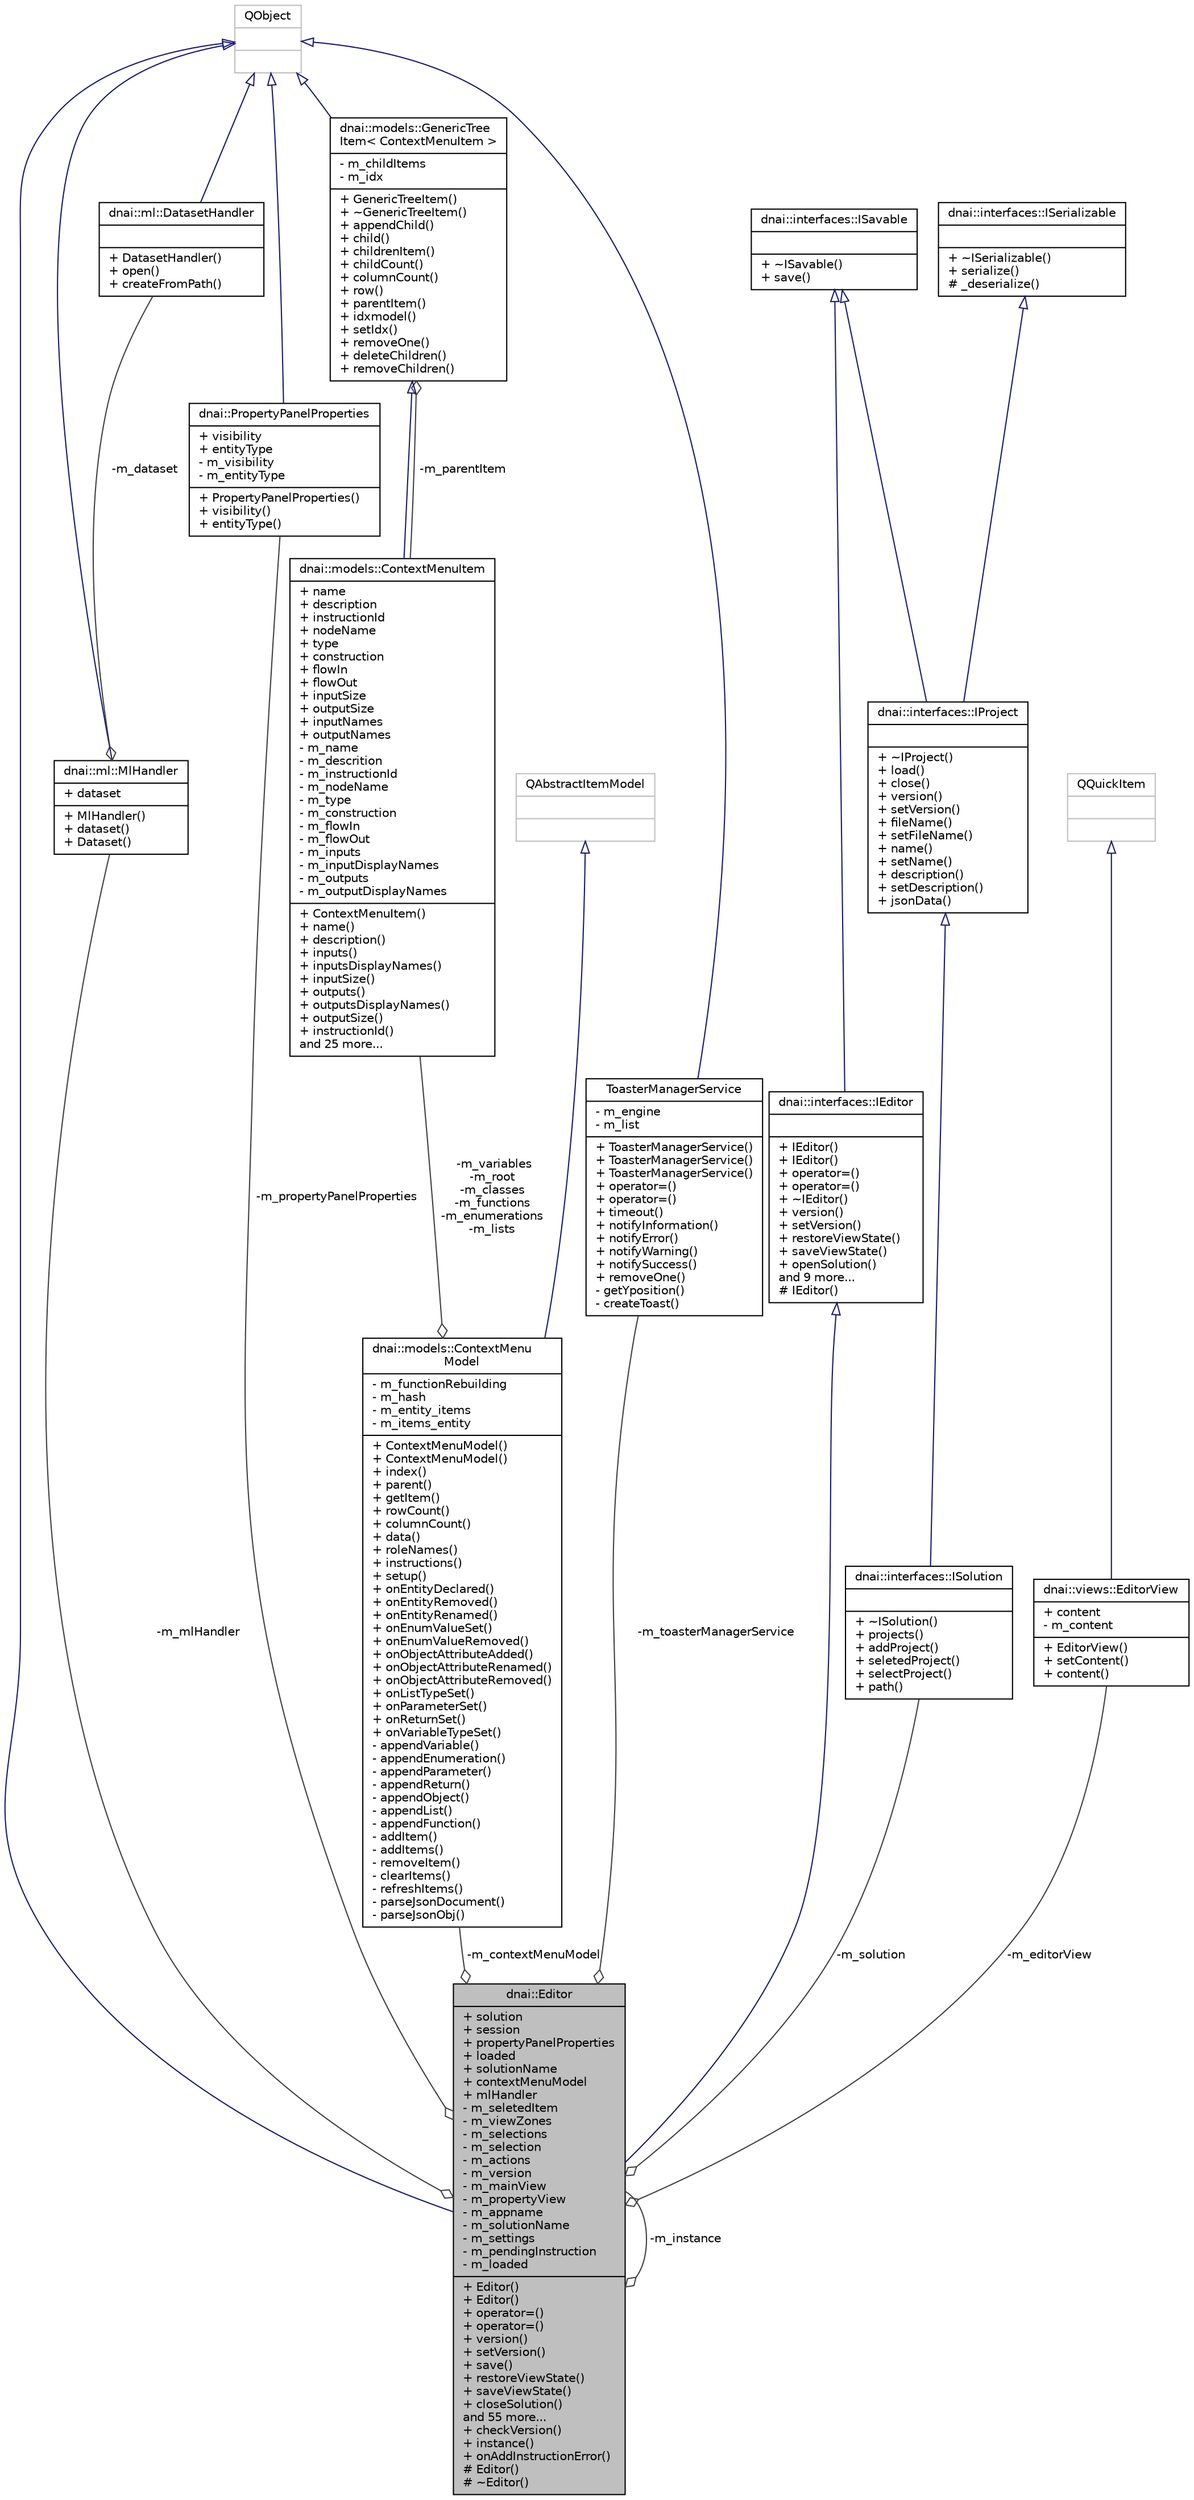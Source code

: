 digraph "dnai::Editor"
{
  edge [fontname="Helvetica",fontsize="10",labelfontname="Helvetica",labelfontsize="10"];
  node [fontname="Helvetica",fontsize="10",shape=record];
  Node1 [label="{dnai::Editor\n|+ solution\l+ session\l+ propertyPanelProperties\l+ loaded\l+ solutionName\l+ contextMenuModel\l+ mlHandler\l- m_seletedItem\l- m_viewZones\l- m_selections\l- m_selection\l- m_actions\l- m_version\l- m_mainView\l- m_propertyView\l- m_appname\l- m_solutionName\l- m_settings\l- m_pendingInstruction\l- m_loaded\l|+ Editor()\l+ Editor()\l+ operator=()\l+ operator=()\l+ version()\l+ setVersion()\l+ save()\l+ restoreViewState()\l+ saveViewState()\l+ closeSolution()\land 55 more...\l+ checkVersion()\l+ instance()\l+ onAddInstructionError()\l# Editor()\l# ~Editor()\l}",height=0.2,width=0.4,color="black", fillcolor="grey75", style="filled", fontcolor="black"];
  Node2 -> Node1 [dir="back",color="midnightblue",fontsize="10",style="solid",arrowtail="onormal",fontname="Helvetica"];
  Node2 [label="{QObject\n||}",height=0.2,width=0.4,color="grey75", fillcolor="white", style="filled"];
  Node3 -> Node1 [dir="back",color="midnightblue",fontsize="10",style="solid",arrowtail="onormal",fontname="Helvetica"];
  Node3 [label="{dnai::interfaces::IEditor\n||+ IEditor()\l+ IEditor()\l+ operator=()\l+ operator=()\l+ ~IEditor()\l+ version()\l+ setVersion()\l+ restoreViewState()\l+ saveViewState()\l+ openSolution()\land 9 more...\l# IEditor()\l}",height=0.2,width=0.4,color="black", fillcolor="white", style="filled",URL="$classdnai_1_1interfaces_1_1_i_editor.html"];
  Node4 -> Node3 [dir="back",color="midnightblue",fontsize="10",style="solid",arrowtail="onormal",fontname="Helvetica"];
  Node4 [label="{dnai::interfaces::ISavable\n||+ ~ISavable()\l+ save()\l}",height=0.2,width=0.4,color="black", fillcolor="white", style="filled",URL="$classdnai_1_1interfaces_1_1_i_savable.html"];
  Node5 -> Node1 [color="grey25",fontsize="10",style="solid",label=" -m_mlHandler" ,arrowhead="odiamond",fontname="Helvetica"];
  Node5 [label="{dnai::ml::MlHandler\n|+ dataset\l|+ MlHandler()\l+ dataset()\l+ Dataset()\l}",height=0.2,width=0.4,color="black", fillcolor="white", style="filled",URL="$classdnai_1_1ml_1_1_ml_handler.html"];
  Node2 -> Node5 [dir="back",color="midnightblue",fontsize="10",style="solid",arrowtail="onormal",fontname="Helvetica"];
  Node6 -> Node5 [color="grey25",fontsize="10",style="solid",label=" -m_dataset" ,arrowhead="odiamond",fontname="Helvetica"];
  Node6 [label="{dnai::ml::DatasetHandler\n||+ DatasetHandler()\l+ open()\l+ createFromPath()\l}",height=0.2,width=0.4,color="black", fillcolor="white", style="filled",URL="$classdnai_1_1ml_1_1_dataset_handler.html"];
  Node2 -> Node6 [dir="back",color="midnightblue",fontsize="10",style="solid",arrowtail="onormal",fontname="Helvetica"];
  Node7 -> Node1 [color="grey25",fontsize="10",style="solid",label=" -m_propertyPanelProperties" ,arrowhead="odiamond",fontname="Helvetica"];
  Node7 [label="{dnai::PropertyPanelProperties\n|+ visibility\l+ entityType\l- m_visibility\l- m_entityType\l|+ PropertyPanelProperties()\l+ visibility()\l+ entityType()\l}",height=0.2,width=0.4,color="black", fillcolor="white", style="filled",URL="$classdnai_1_1_property_panel_properties.html"];
  Node2 -> Node7 [dir="back",color="midnightblue",fontsize="10",style="solid",arrowtail="onormal",fontname="Helvetica"];
  Node8 -> Node1 [color="grey25",fontsize="10",style="solid",label=" -m_solution" ,arrowhead="odiamond",fontname="Helvetica"];
  Node8 [label="{dnai::interfaces::ISolution\n||+ ~ISolution()\l+ projects()\l+ addProject()\l+ seletedProject()\l+ selectProject()\l+ path()\l}",height=0.2,width=0.4,color="black", fillcolor="white", style="filled",URL="$classdnai_1_1interfaces_1_1_i_solution.html"];
  Node9 -> Node8 [dir="back",color="midnightblue",fontsize="10",style="solid",arrowtail="onormal",fontname="Helvetica"];
  Node9 [label="{dnai::interfaces::IProject\n||+ ~IProject()\l+ load()\l+ close()\l+ version()\l+ setVersion()\l+ fileName()\l+ setFileName()\l+ name()\l+ setName()\l+ description()\l+ setDescription()\l+ jsonData()\l}",height=0.2,width=0.4,color="black", fillcolor="white", style="filled",URL="$classdnai_1_1interfaces_1_1_i_project.html"];
  Node4 -> Node9 [dir="back",color="midnightblue",fontsize="10",style="solid",arrowtail="onormal",fontname="Helvetica"];
  Node10 -> Node9 [dir="back",color="midnightblue",fontsize="10",style="solid",arrowtail="onormal",fontname="Helvetica"];
  Node10 [label="{dnai::interfaces::ISerializable\n||+ ~ISerializable()\l+ serialize()\l# _deserialize()\l}",height=0.2,width=0.4,color="black", fillcolor="white", style="filled",URL="$classdnai_1_1interfaces_1_1_i_serializable.html",tooltip="Allow inherited class to serialize and deserialize itself. "];
  Node11 -> Node1 [color="grey25",fontsize="10",style="solid",label=" -m_contextMenuModel" ,arrowhead="odiamond",fontname="Helvetica"];
  Node11 [label="{dnai::models::ContextMenu\lModel\n|- m_functionRebuilding\l- m_hash\l- m_entity_items\l- m_items_entity\l|+ ContextMenuModel()\l+ ContextMenuModel()\l+ index()\l+ parent()\l+ getItem()\l+ rowCount()\l+ columnCount()\l+ data()\l+ roleNames()\l+ instructions()\l+ setup()\l+ onEntityDeclared()\l+ onEntityRemoved()\l+ onEntityRenamed()\l+ onEnumValueSet()\l+ onEnumValueRemoved()\l+ onObjectAttributeAdded()\l+ onObjectAttributeRenamed()\l+ onObjectAttributeRemoved()\l+ onListTypeSet()\l+ onParameterSet()\l+ onReturnSet()\l+ onVariableTypeSet()\l- appendVariable()\l- appendEnumeration()\l- appendParameter()\l- appendReturn()\l- appendObject()\l- appendList()\l- appendFunction()\l- addItem()\l- addItems()\l- removeItem()\l- clearItems()\l- refreshItems()\l- parseJsonDocument()\l- parseJsonObj()\l}",height=0.2,width=0.4,color="black", fillcolor="white", style="filled",URL="$classdnai_1_1models_1_1_context_menu_model.html"];
  Node12 -> Node11 [dir="back",color="midnightblue",fontsize="10",style="solid",arrowtail="onormal",fontname="Helvetica"];
  Node12 [label="{QAbstractItemModel\n||}",height=0.2,width=0.4,color="grey75", fillcolor="white", style="filled"];
  Node13 -> Node11 [color="grey25",fontsize="10",style="solid",label=" -m_variables\n-m_root\n-m_classes\n-m_functions\n-m_enumerations\n-m_lists" ,arrowhead="odiamond",fontname="Helvetica"];
  Node13 [label="{dnai::models::ContextMenuItem\n|+ name\l+ description\l+ instructionId\l+ nodeName\l+ type\l+ construction\l+ flowIn\l+ flowOut\l+ inputSize\l+ outputSize\l+ inputNames\l+ outputNames\l- m_name\l- m_descrition\l- m_instructionId\l- m_nodeName\l- m_type\l- m_construction\l- m_flowIn\l- m_flowOut\l- m_inputs\l- m_inputDisplayNames\l- m_outputs\l- m_outputDisplayNames\l|+ ContextMenuItem()\l+ name()\l+ description()\l+ inputs()\l+ inputsDisplayNames()\l+ inputSize()\l+ outputs()\l+ outputsDisplayNames()\l+ outputSize()\l+ instructionId()\land 25 more...\l}",height=0.2,width=0.4,color="black", fillcolor="white", style="filled",URL="$classdnai_1_1models_1_1_context_menu_item.html"];
  Node14 -> Node13 [dir="back",color="midnightblue",fontsize="10",style="solid",arrowtail="onormal",fontname="Helvetica"];
  Node14 [label="{dnai::models::GenericTree\lItem\< ContextMenuItem \>\n|- m_childItems\l- m_idx\l|+ GenericTreeItem()\l+ ~GenericTreeItem()\l+ appendChild()\l+ child()\l+ childrenItem()\l+ childCount()\l+ columnCount()\l+ row()\l+ parentItem()\l+ idxmodel()\l+ setIdx()\l+ removeOne()\l+ deleteChildren()\l+ removeChildren()\l}",height=0.2,width=0.4,color="black", fillcolor="white", style="filled",URL="$classdnai_1_1models_1_1_generic_tree_item.html"];
  Node2 -> Node14 [dir="back",color="midnightblue",fontsize="10",style="solid",arrowtail="onormal",fontname="Helvetica"];
  Node13 -> Node14 [color="grey25",fontsize="10",style="solid",label=" -m_parentItem" ,arrowhead="odiamond",fontname="Helvetica"];
  Node15 -> Node1 [color="grey25",fontsize="10",style="solid",label=" -m_toasterManagerService" ,arrowhead="odiamond",fontname="Helvetica"];
  Node15 [label="{ToasterManagerService\n|- m_engine\l- m_list\l|+ ToasterManagerService()\l+ ToasterManagerService()\l+ ToasterManagerService()\l+ operator=()\l+ operator=()\l+ timeout()\l+ notifyInformation()\l+ notifyError()\l+ notifyWarning()\l+ notifySuccess()\l+ removeOne()\l- getYposition()\l- createToast()\l}",height=0.2,width=0.4,color="black", fillcolor="white", style="filled",URL="$class_toaster_manager_service.html"];
  Node2 -> Node15 [dir="back",color="midnightblue",fontsize="10",style="solid",arrowtail="onormal",fontname="Helvetica"];
  Node1 -> Node1 [color="grey25",fontsize="10",style="solid",label=" -m_instance" ,arrowhead="odiamond",fontname="Helvetica"];
  Node16 -> Node1 [color="grey25",fontsize="10",style="solid",label=" -m_editorView" ,arrowhead="odiamond",fontname="Helvetica"];
  Node16 [label="{dnai::views::EditorView\n|+ content\l- m_content\l|+ EditorView()\l+ setContent()\l+ content()\l}",height=0.2,width=0.4,color="black", fillcolor="white", style="filled",URL="$classdnai_1_1views_1_1_editor_view.html"];
  Node17 -> Node16 [dir="back",color="midnightblue",fontsize="10",style="solid",arrowtail="onormal",fontname="Helvetica"];
  Node17 [label="{QQuickItem\n||}",height=0.2,width=0.4,color="grey75", fillcolor="white", style="filled"];
}
